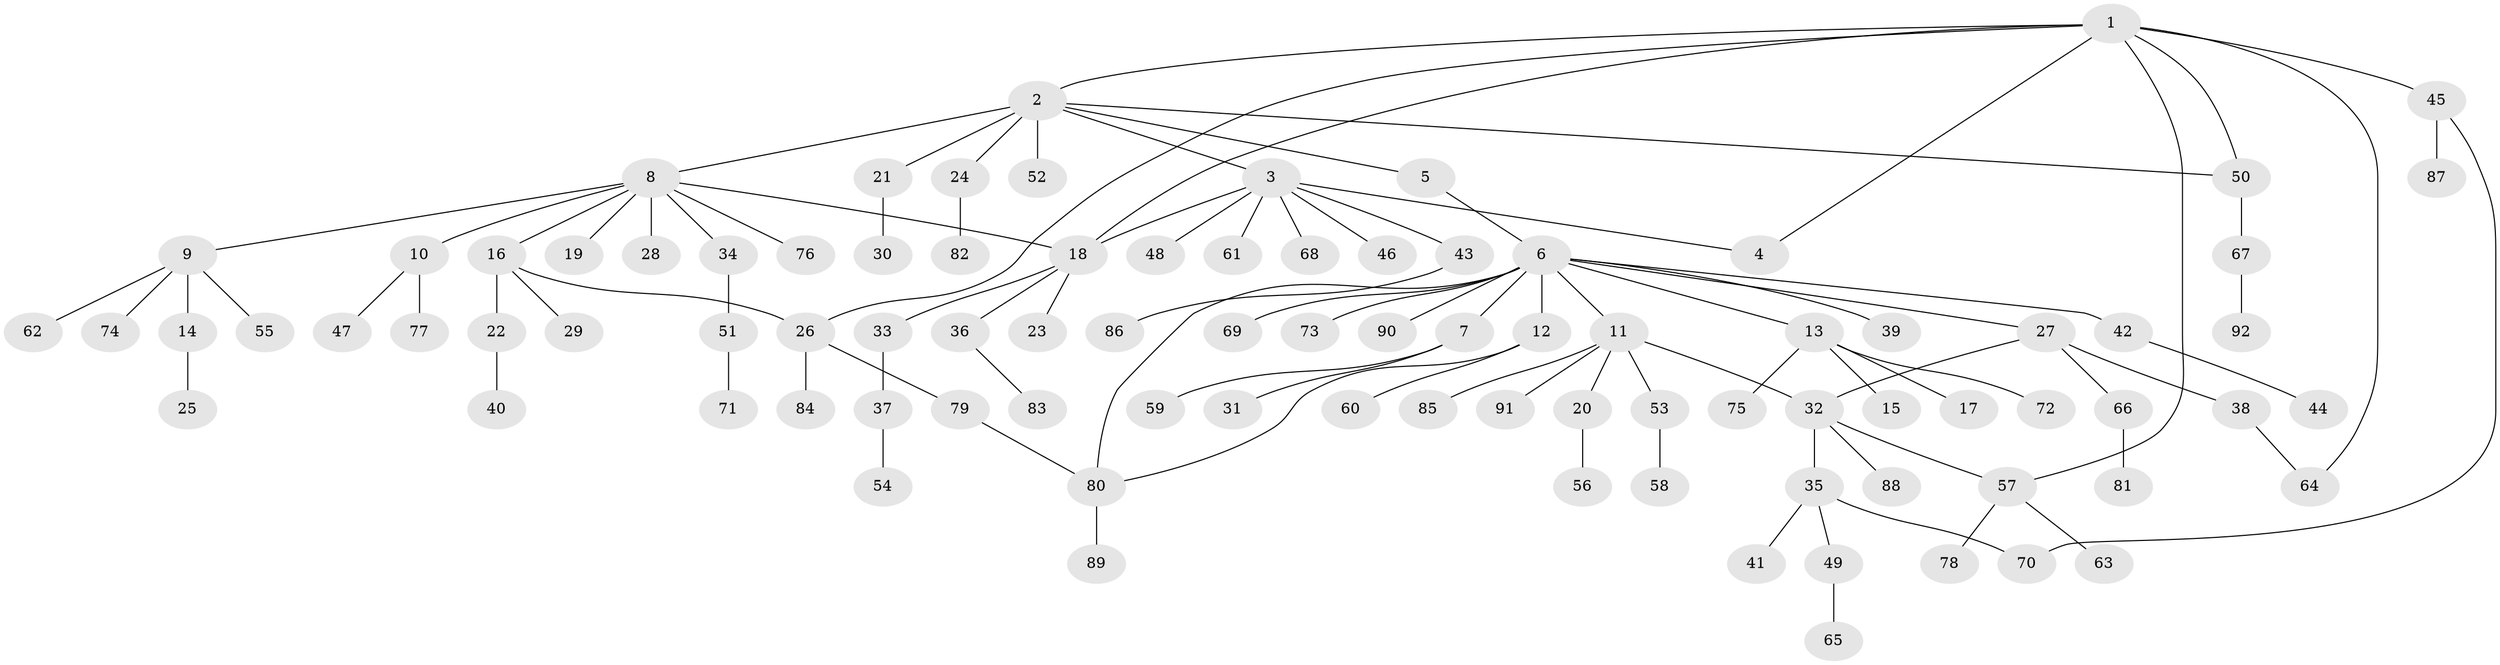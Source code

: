 // Generated by graph-tools (version 1.1) at 2025/26/03/09/25 03:26:08]
// undirected, 92 vertices, 102 edges
graph export_dot {
graph [start="1"]
  node [color=gray90,style=filled];
  1;
  2;
  3;
  4;
  5;
  6;
  7;
  8;
  9;
  10;
  11;
  12;
  13;
  14;
  15;
  16;
  17;
  18;
  19;
  20;
  21;
  22;
  23;
  24;
  25;
  26;
  27;
  28;
  29;
  30;
  31;
  32;
  33;
  34;
  35;
  36;
  37;
  38;
  39;
  40;
  41;
  42;
  43;
  44;
  45;
  46;
  47;
  48;
  49;
  50;
  51;
  52;
  53;
  54;
  55;
  56;
  57;
  58;
  59;
  60;
  61;
  62;
  63;
  64;
  65;
  66;
  67;
  68;
  69;
  70;
  71;
  72;
  73;
  74;
  75;
  76;
  77;
  78;
  79;
  80;
  81;
  82;
  83;
  84;
  85;
  86;
  87;
  88;
  89;
  90;
  91;
  92;
  1 -- 2;
  1 -- 4;
  1 -- 18;
  1 -- 26;
  1 -- 45;
  1 -- 50;
  1 -- 57;
  1 -- 64;
  2 -- 3;
  2 -- 5;
  2 -- 8;
  2 -- 21;
  2 -- 24;
  2 -- 50;
  2 -- 52;
  3 -- 4;
  3 -- 18;
  3 -- 43;
  3 -- 46;
  3 -- 48;
  3 -- 61;
  3 -- 68;
  5 -- 6;
  6 -- 7;
  6 -- 11;
  6 -- 12;
  6 -- 13;
  6 -- 27;
  6 -- 39;
  6 -- 42;
  6 -- 69;
  6 -- 73;
  6 -- 80;
  6 -- 90;
  7 -- 31;
  7 -- 59;
  8 -- 9;
  8 -- 10;
  8 -- 16;
  8 -- 18;
  8 -- 19;
  8 -- 28;
  8 -- 34;
  8 -- 76;
  9 -- 14;
  9 -- 55;
  9 -- 62;
  9 -- 74;
  10 -- 47;
  10 -- 77;
  11 -- 20;
  11 -- 32;
  11 -- 53;
  11 -- 85;
  11 -- 91;
  12 -- 60;
  12 -- 80;
  13 -- 15;
  13 -- 17;
  13 -- 72;
  13 -- 75;
  14 -- 25;
  16 -- 22;
  16 -- 26;
  16 -- 29;
  18 -- 23;
  18 -- 33;
  18 -- 36;
  20 -- 56;
  21 -- 30;
  22 -- 40;
  24 -- 82;
  26 -- 79;
  26 -- 84;
  27 -- 32;
  27 -- 38;
  27 -- 66;
  32 -- 35;
  32 -- 57;
  32 -- 88;
  33 -- 37;
  34 -- 51;
  35 -- 41;
  35 -- 49;
  35 -- 70;
  36 -- 83;
  37 -- 54;
  38 -- 64;
  42 -- 44;
  43 -- 86;
  45 -- 70;
  45 -- 87;
  49 -- 65;
  50 -- 67;
  51 -- 71;
  53 -- 58;
  57 -- 63;
  57 -- 78;
  66 -- 81;
  67 -- 92;
  79 -- 80;
  80 -- 89;
}
